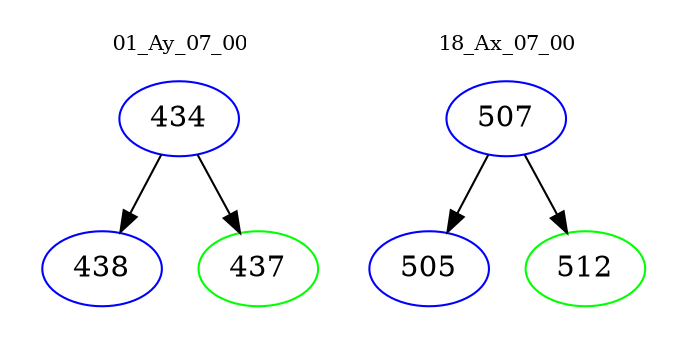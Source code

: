 digraph{
subgraph cluster_0 {
color = white
label = "01_Ay_07_00";
fontsize=10;
T0_434 [label="434", color="blue"]
T0_434 -> T0_438 [color="black"]
T0_438 [label="438", color="blue"]
T0_434 -> T0_437 [color="black"]
T0_437 [label="437", color="green"]
}
subgraph cluster_1 {
color = white
label = "18_Ax_07_00";
fontsize=10;
T1_507 [label="507", color="blue"]
T1_507 -> T1_505 [color="black"]
T1_505 [label="505", color="blue"]
T1_507 -> T1_512 [color="black"]
T1_512 [label="512", color="green"]
}
}

